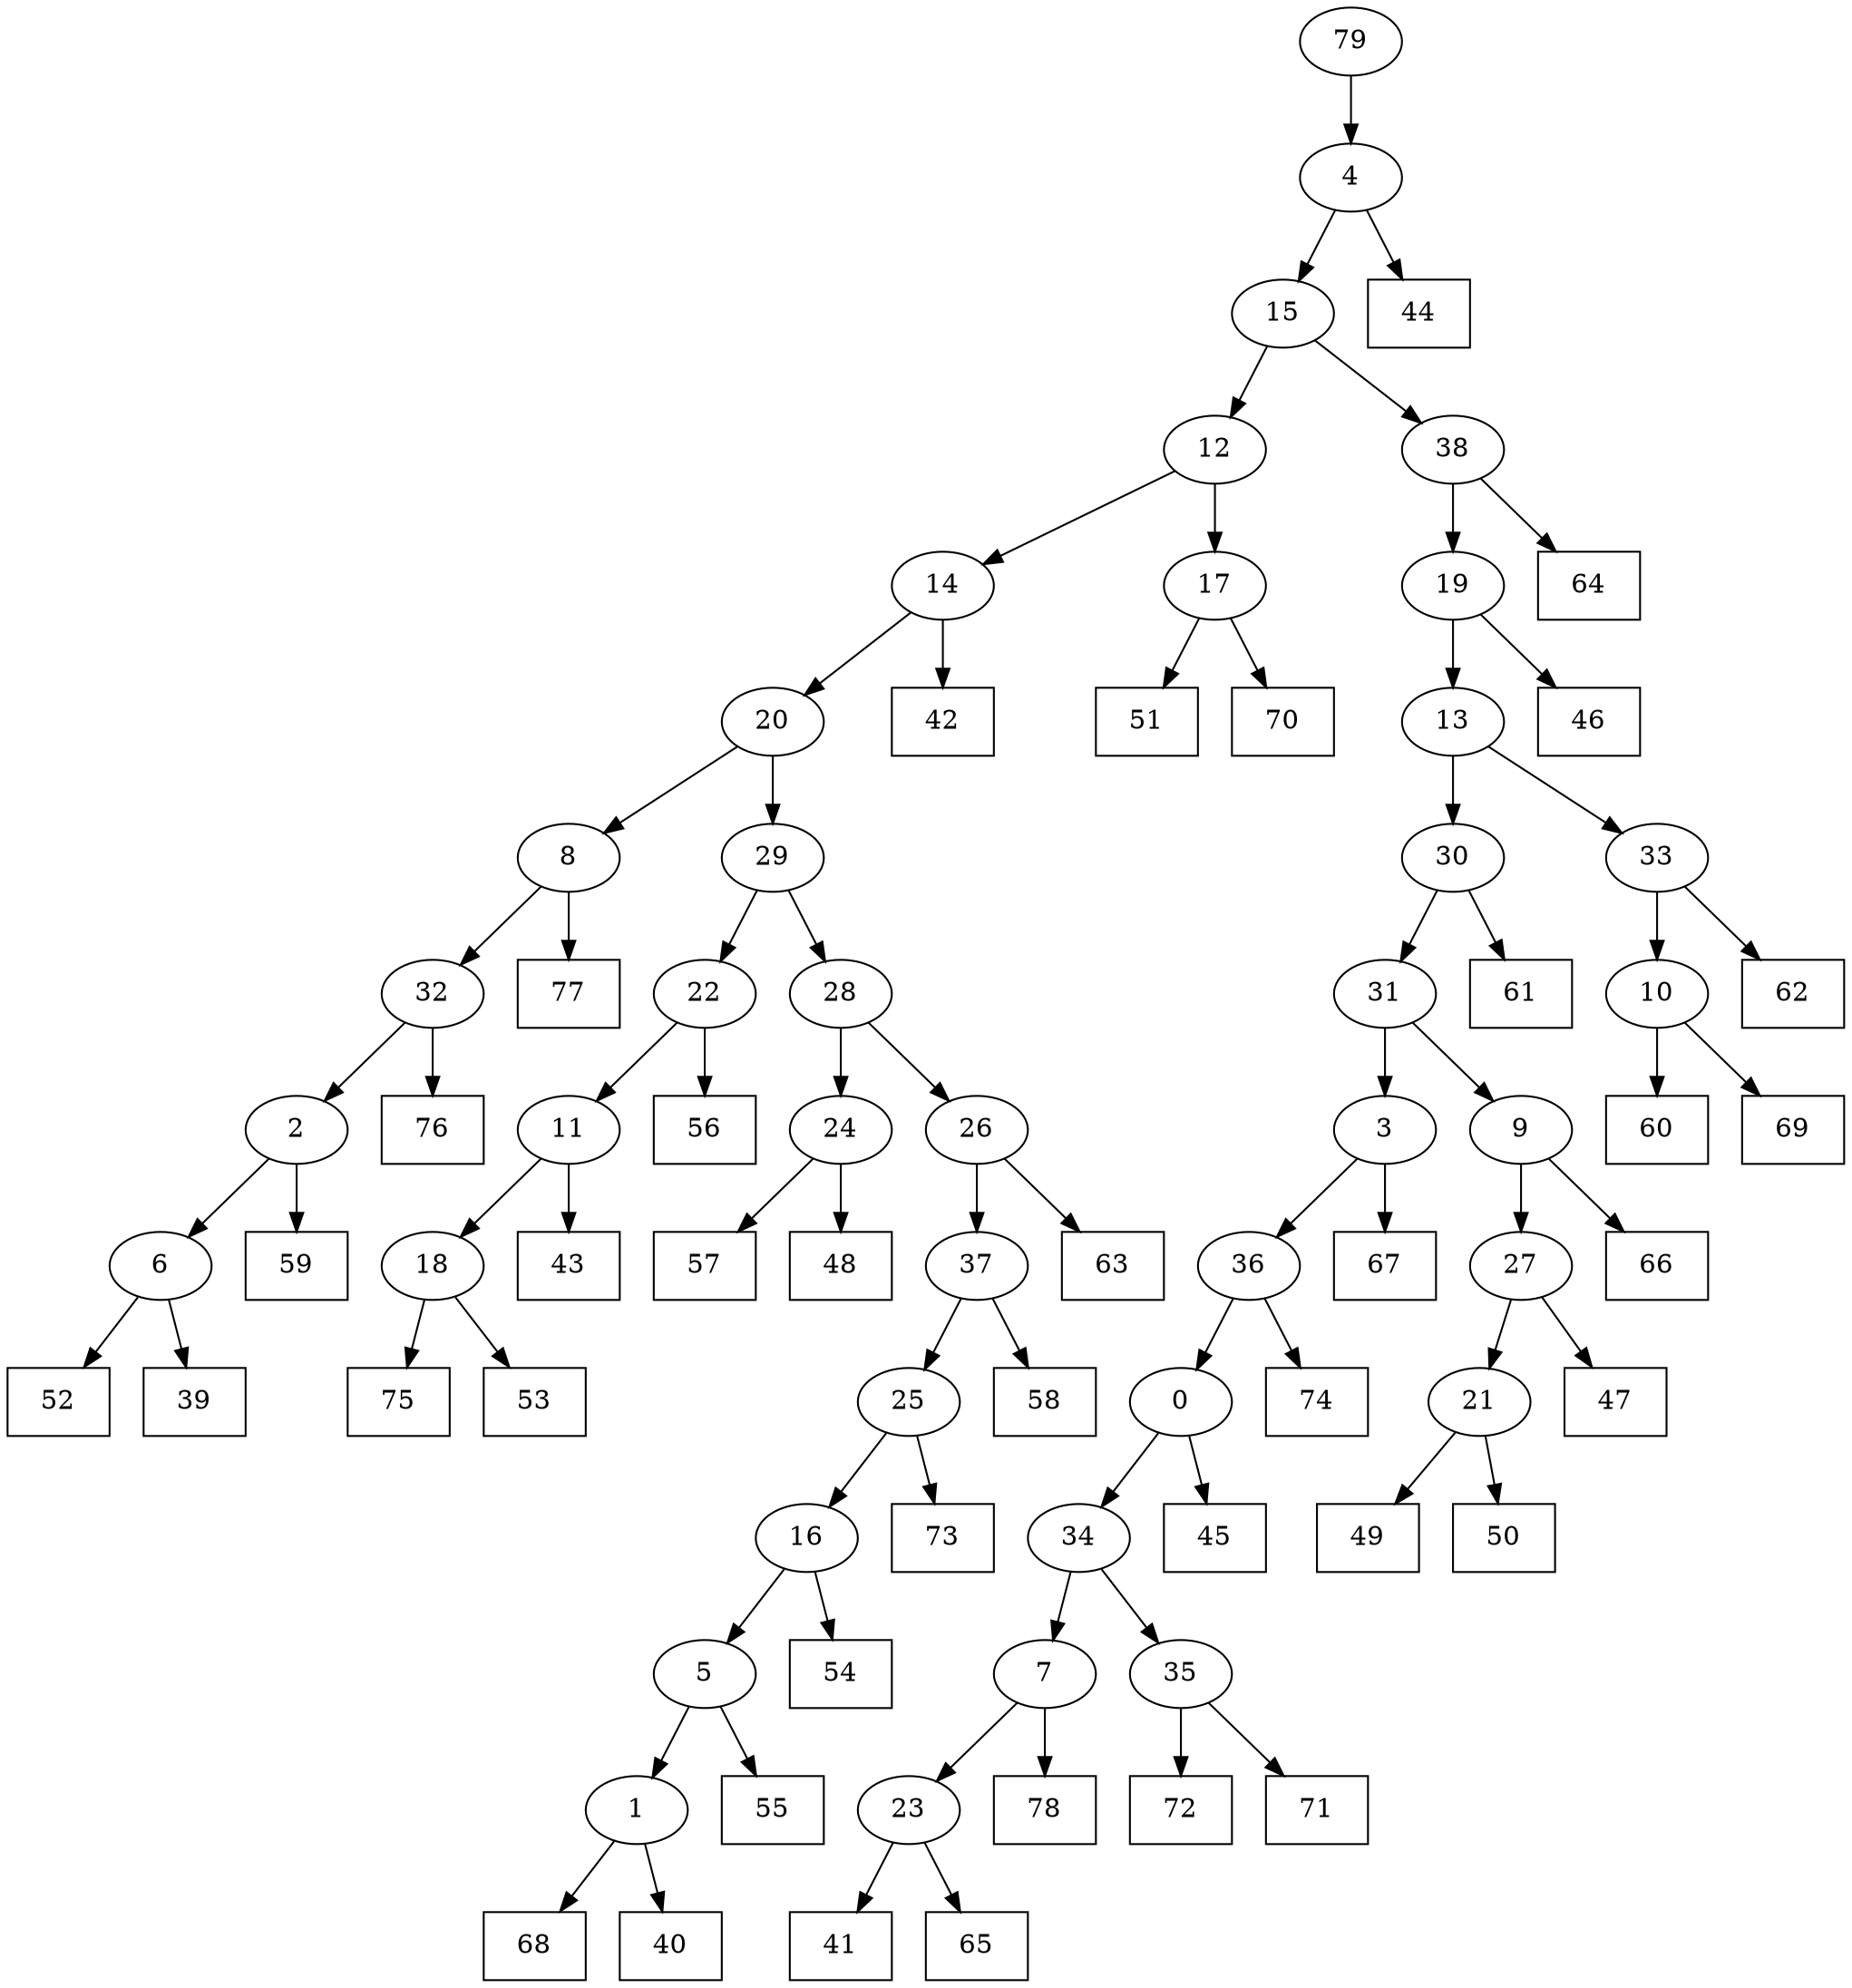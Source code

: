 digraph G {
0[label="0"];
1[label="1"];
2[label="2"];
3[label="3"];
4[label="4"];
5[label="5"];
6[label="6"];
7[label="7"];
8[label="8"];
9[label="9"];
10[label="10"];
11[label="11"];
12[label="12"];
13[label="13"];
14[label="14"];
15[label="15"];
16[label="16"];
17[label="17"];
18[label="18"];
19[label="19"];
20[label="20"];
21[label="21"];
22[label="22"];
23[label="23"];
24[label="24"];
25[label="25"];
26[label="26"];
27[label="27"];
28[label="28"];
29[label="29"];
30[label="30"];
31[label="31"];
32[label="32"];
33[label="33"];
34[label="34"];
35[label="35"];
36[label="36"];
37[label="37"];
38[label="38"];
39[shape=box,label="57"];
40[shape=box,label="48"];
41[shape=box,label="61"];
42[shape=box,label="56"];
43[shape=box,label="74"];
44[shape=box,label="75"];
45[shape=box,label="45"];
46[shape=box,label="52"];
47[shape=box,label="46"];
48[shape=box,label="41"];
49[shape=box,label="76"];
50[shape=box,label="65"];
51[shape=box,label="39"];
52[shape=box,label="51"];
53[shape=box,label="49"];
54[shape=box,label="67"];
55[shape=box,label="60"];
56[shape=box,label="70"];
57[shape=box,label="78"];
58[shape=box,label="72"];
59[shape=box,label="53"];
60[shape=box,label="69"];
61[shape=box,label="55"];
62[shape=box,label="71"];
63[shape=box,label="50"];
64[shape=box,label="62"];
65[shape=box,label="68"];
66[shape=box,label="47"];
67[shape=box,label="59"];
68[shape=box,label="58"];
69[shape=box,label="77"];
70[shape=box,label="66"];
71[shape=box,label="73"];
72[shape=box,label="40"];
73[shape=box,label="63"];
74[shape=box,label="54"];
75[shape=box,label="42"];
76[shape=box,label="44"];
77[shape=box,label="43"];
78[shape=box,label="64"];
79[label="79"];
32->49 ;
21->63 ;
17->52 ;
23->48 ;
2->6 ;
6->51 ;
3->54 ;
22->42 ;
38->78 ;
1->65 ;
37->68 ;
18->44 ;
13->30 ;
4->76 ;
29->22 ;
35->58 ;
30->41 ;
14->75 ;
23->50 ;
12->14 ;
33->64 ;
25->71 ;
1->72 ;
7->23 ;
26->73 ;
34->35 ;
35->62 ;
17->56 ;
20->8 ;
2->67 ;
31->3 ;
27->66 ;
0->45 ;
31->9 ;
7->57 ;
34->7 ;
8->32 ;
32->2 ;
8->69 ;
36->0 ;
0->34 ;
16->74 ;
5->61 ;
79->4 ;
4->15 ;
33->10 ;
10->55 ;
16->5 ;
5->1 ;
10->60 ;
19->13 ;
13->33 ;
29->28 ;
14->20 ;
20->29 ;
19->47 ;
15->38 ;
38->19 ;
30->31 ;
15->12 ;
12->17 ;
6->46 ;
26->37 ;
24->39 ;
11->18 ;
9->27 ;
27->21 ;
21->53 ;
37->25 ;
25->16 ;
18->59 ;
3->36 ;
36->43 ;
9->70 ;
28->24 ;
24->40 ;
28->26 ;
22->11 ;
11->77 ;
}

